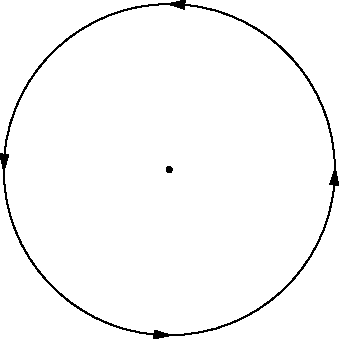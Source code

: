 size(6cm,6cm,IgnoreAspect);
import graph;

dot((0,0));

draw((0,1){W}..{S}(-1,0),Arrow);
draw((-1,0){S}..{E}(0,-1),Arrow);
draw((0,-1){E}..{N}(1,0),Arrow);
draw((1,0){N}..{W}(0,1),Arrow);

